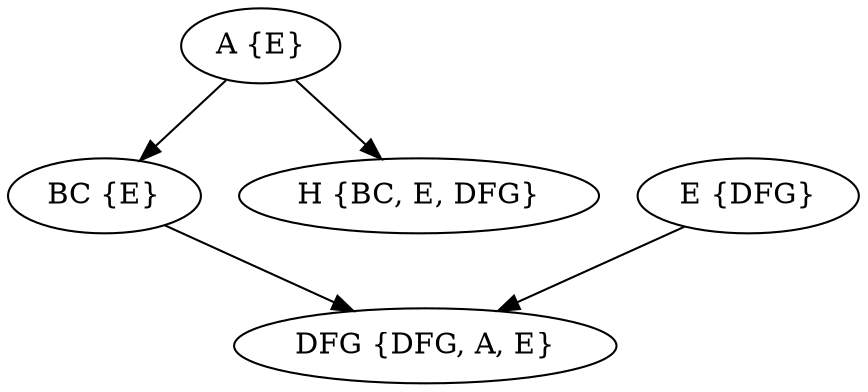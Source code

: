digraph{
rankdir=TB;
DFG [label="DFG {DFG, A, E}"];
A [label="A {E}"];
BC [label="BC {E}"];
E [label="E {DFG}"];
H [label="H {BC, E, DFG}"];
A -> BC;
A -> H;
BC -> DFG;
E -> DFG;
}
